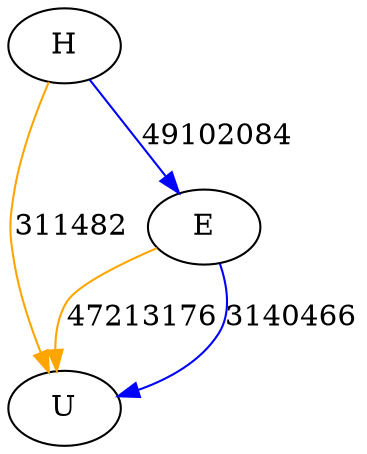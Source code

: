 digraph {
H->U [label =     311482 color="orange"]
E->U [label =   47213176 color="orange"]
E->U [label =    3140466 color="blue"]
H->E [label =   49102084 color="blue"]
}
